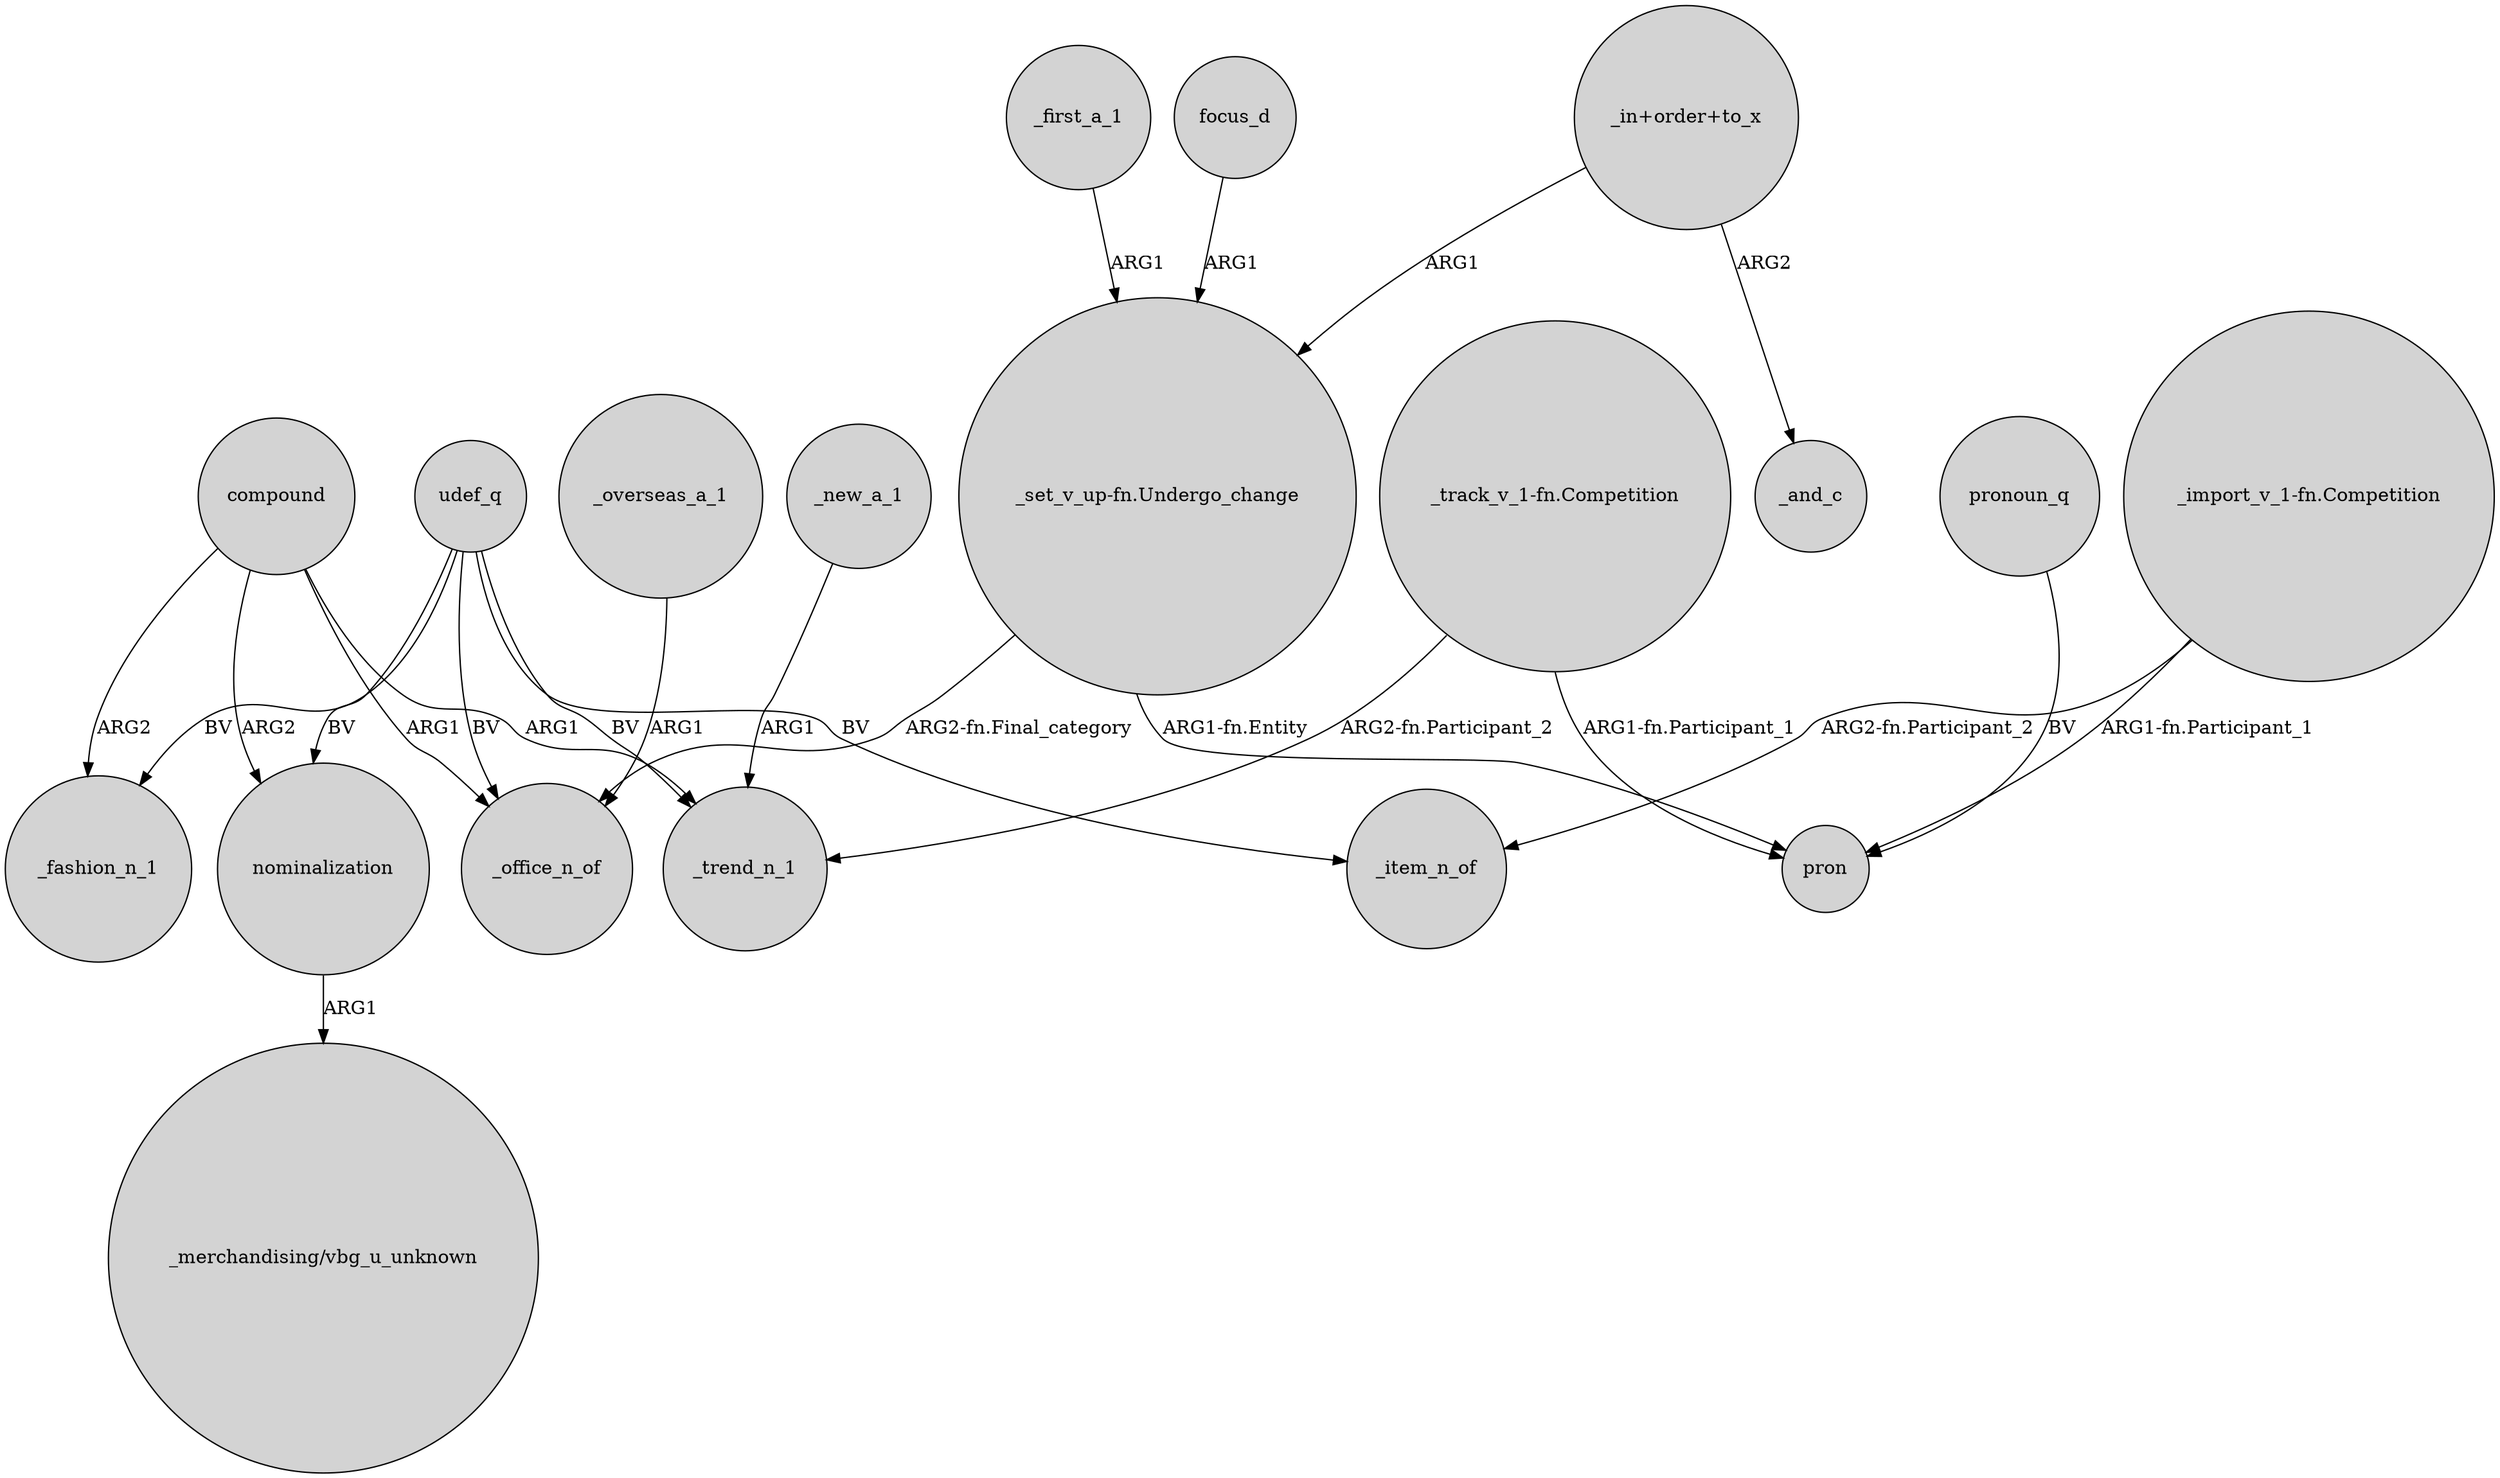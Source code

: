 digraph {
	node [shape=circle style=filled]
	compound -> _fashion_n_1 [label=ARG2]
	_new_a_1 -> _trend_n_1 [label=ARG1]
	compound -> _office_n_of [label=ARG1]
	"_set_v_up-fn.Undergo_change" -> _office_n_of [label="ARG2-fn.Final_category"]
	udef_q -> nominalization [label=BV]
	nominalization -> "_merchandising/vbg_u_unknown" [label=ARG1]
	"_track_v_1-fn.Competition" -> pron [label="ARG1-fn.Participant_1"]
	_overseas_a_1 -> _office_n_of [label=ARG1]
	compound -> nominalization [label=ARG2]
	focus_d -> "_set_v_up-fn.Undergo_change" [label=ARG1]
	pronoun_q -> pron [label=BV]
	"_import_v_1-fn.Competition" -> _item_n_of [label="ARG2-fn.Participant_2"]
	"_import_v_1-fn.Competition" -> pron [label="ARG1-fn.Participant_1"]
	"_track_v_1-fn.Competition" -> _trend_n_1 [label="ARG2-fn.Participant_2"]
	udef_q -> _office_n_of [label=BV]
	_first_a_1 -> "_set_v_up-fn.Undergo_change" [label=ARG1]
	"_in+order+to_x" -> _and_c [label=ARG2]
	compound -> _trend_n_1 [label=ARG1]
	udef_q -> _fashion_n_1 [label=BV]
	udef_q -> _trend_n_1 [label=BV]
	"_set_v_up-fn.Undergo_change" -> pron [label="ARG1-fn.Entity"]
	"_in+order+to_x" -> "_set_v_up-fn.Undergo_change" [label=ARG1]
	udef_q -> _item_n_of [label=BV]
}

